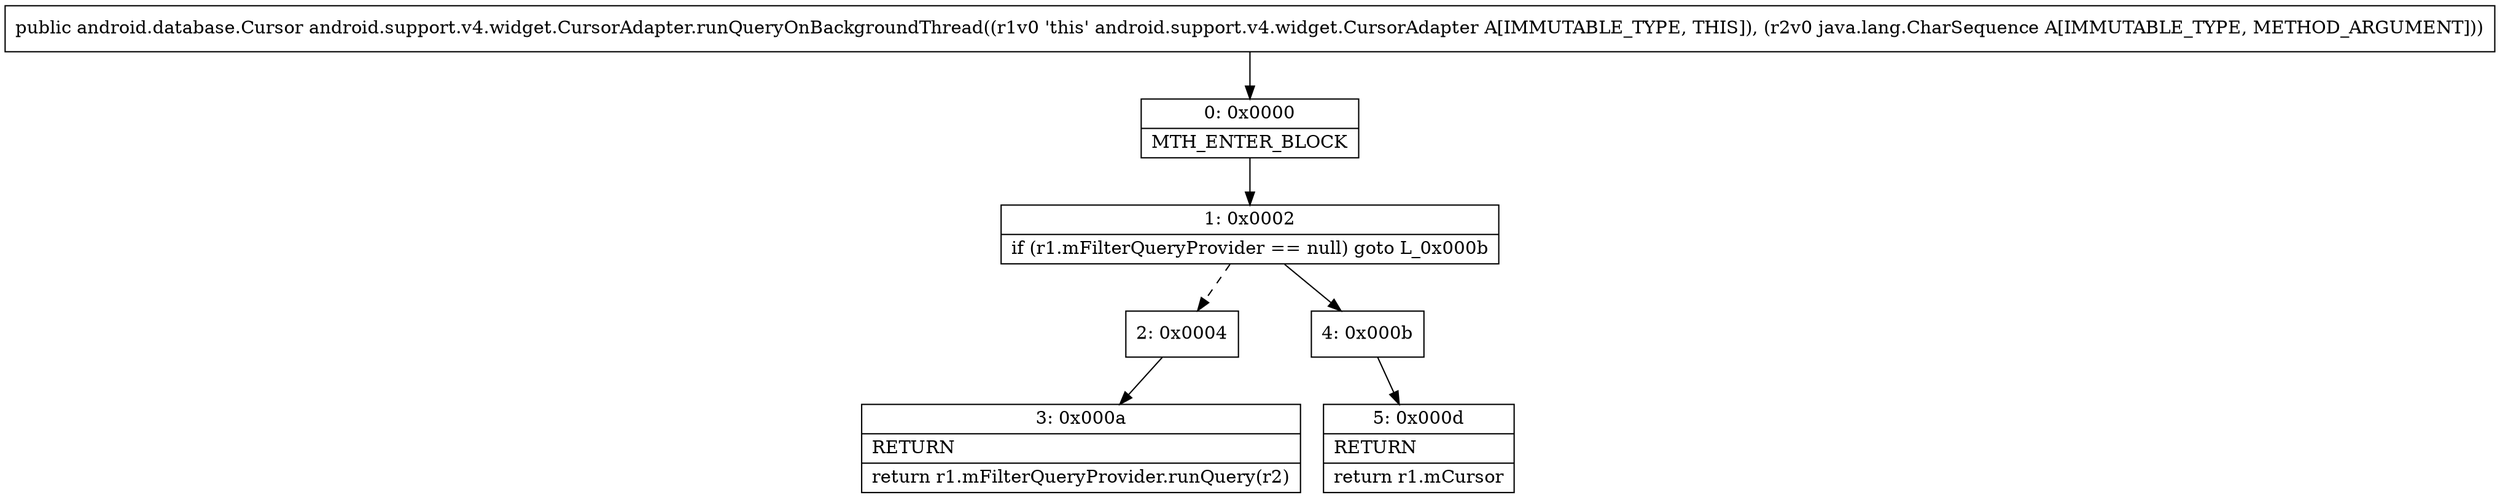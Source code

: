 digraph "CFG forandroid.support.v4.widget.CursorAdapter.runQueryOnBackgroundThread(Ljava\/lang\/CharSequence;)Landroid\/database\/Cursor;" {
Node_0 [shape=record,label="{0\:\ 0x0000|MTH_ENTER_BLOCK\l}"];
Node_1 [shape=record,label="{1\:\ 0x0002|if (r1.mFilterQueryProvider == null) goto L_0x000b\l}"];
Node_2 [shape=record,label="{2\:\ 0x0004}"];
Node_3 [shape=record,label="{3\:\ 0x000a|RETURN\l|return r1.mFilterQueryProvider.runQuery(r2)\l}"];
Node_4 [shape=record,label="{4\:\ 0x000b}"];
Node_5 [shape=record,label="{5\:\ 0x000d|RETURN\l|return r1.mCursor\l}"];
MethodNode[shape=record,label="{public android.database.Cursor android.support.v4.widget.CursorAdapter.runQueryOnBackgroundThread((r1v0 'this' android.support.v4.widget.CursorAdapter A[IMMUTABLE_TYPE, THIS]), (r2v0 java.lang.CharSequence A[IMMUTABLE_TYPE, METHOD_ARGUMENT])) }"];
MethodNode -> Node_0;
Node_0 -> Node_1;
Node_1 -> Node_2[style=dashed];
Node_1 -> Node_4;
Node_2 -> Node_3;
Node_4 -> Node_5;
}


